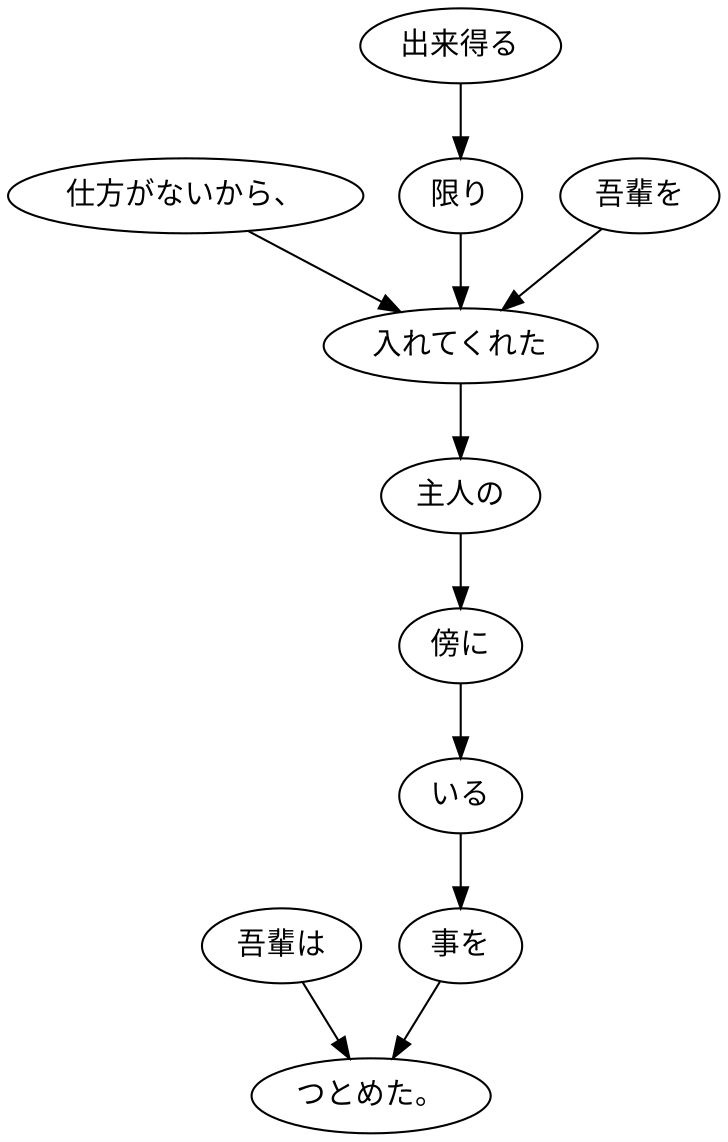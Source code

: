 digraph graph88 {
	node0 [label="吾輩は"];
	node1 [label="仕方がないから、"];
	node2 [label="出来得る"];
	node3 [label="限り"];
	node4 [label="吾輩を"];
	node5 [label="入れてくれた"];
	node6 [label="主人の"];
	node7 [label="傍に"];
	node8 [label="いる"];
	node9 [label="事を"];
	node10 [label="つとめた。"];
	node0 -> node10;
	node1 -> node5;
	node2 -> node3;
	node3 -> node5;
	node4 -> node5;
	node5 -> node6;
	node6 -> node7;
	node7 -> node8;
	node8 -> node9;
	node9 -> node10;
}
